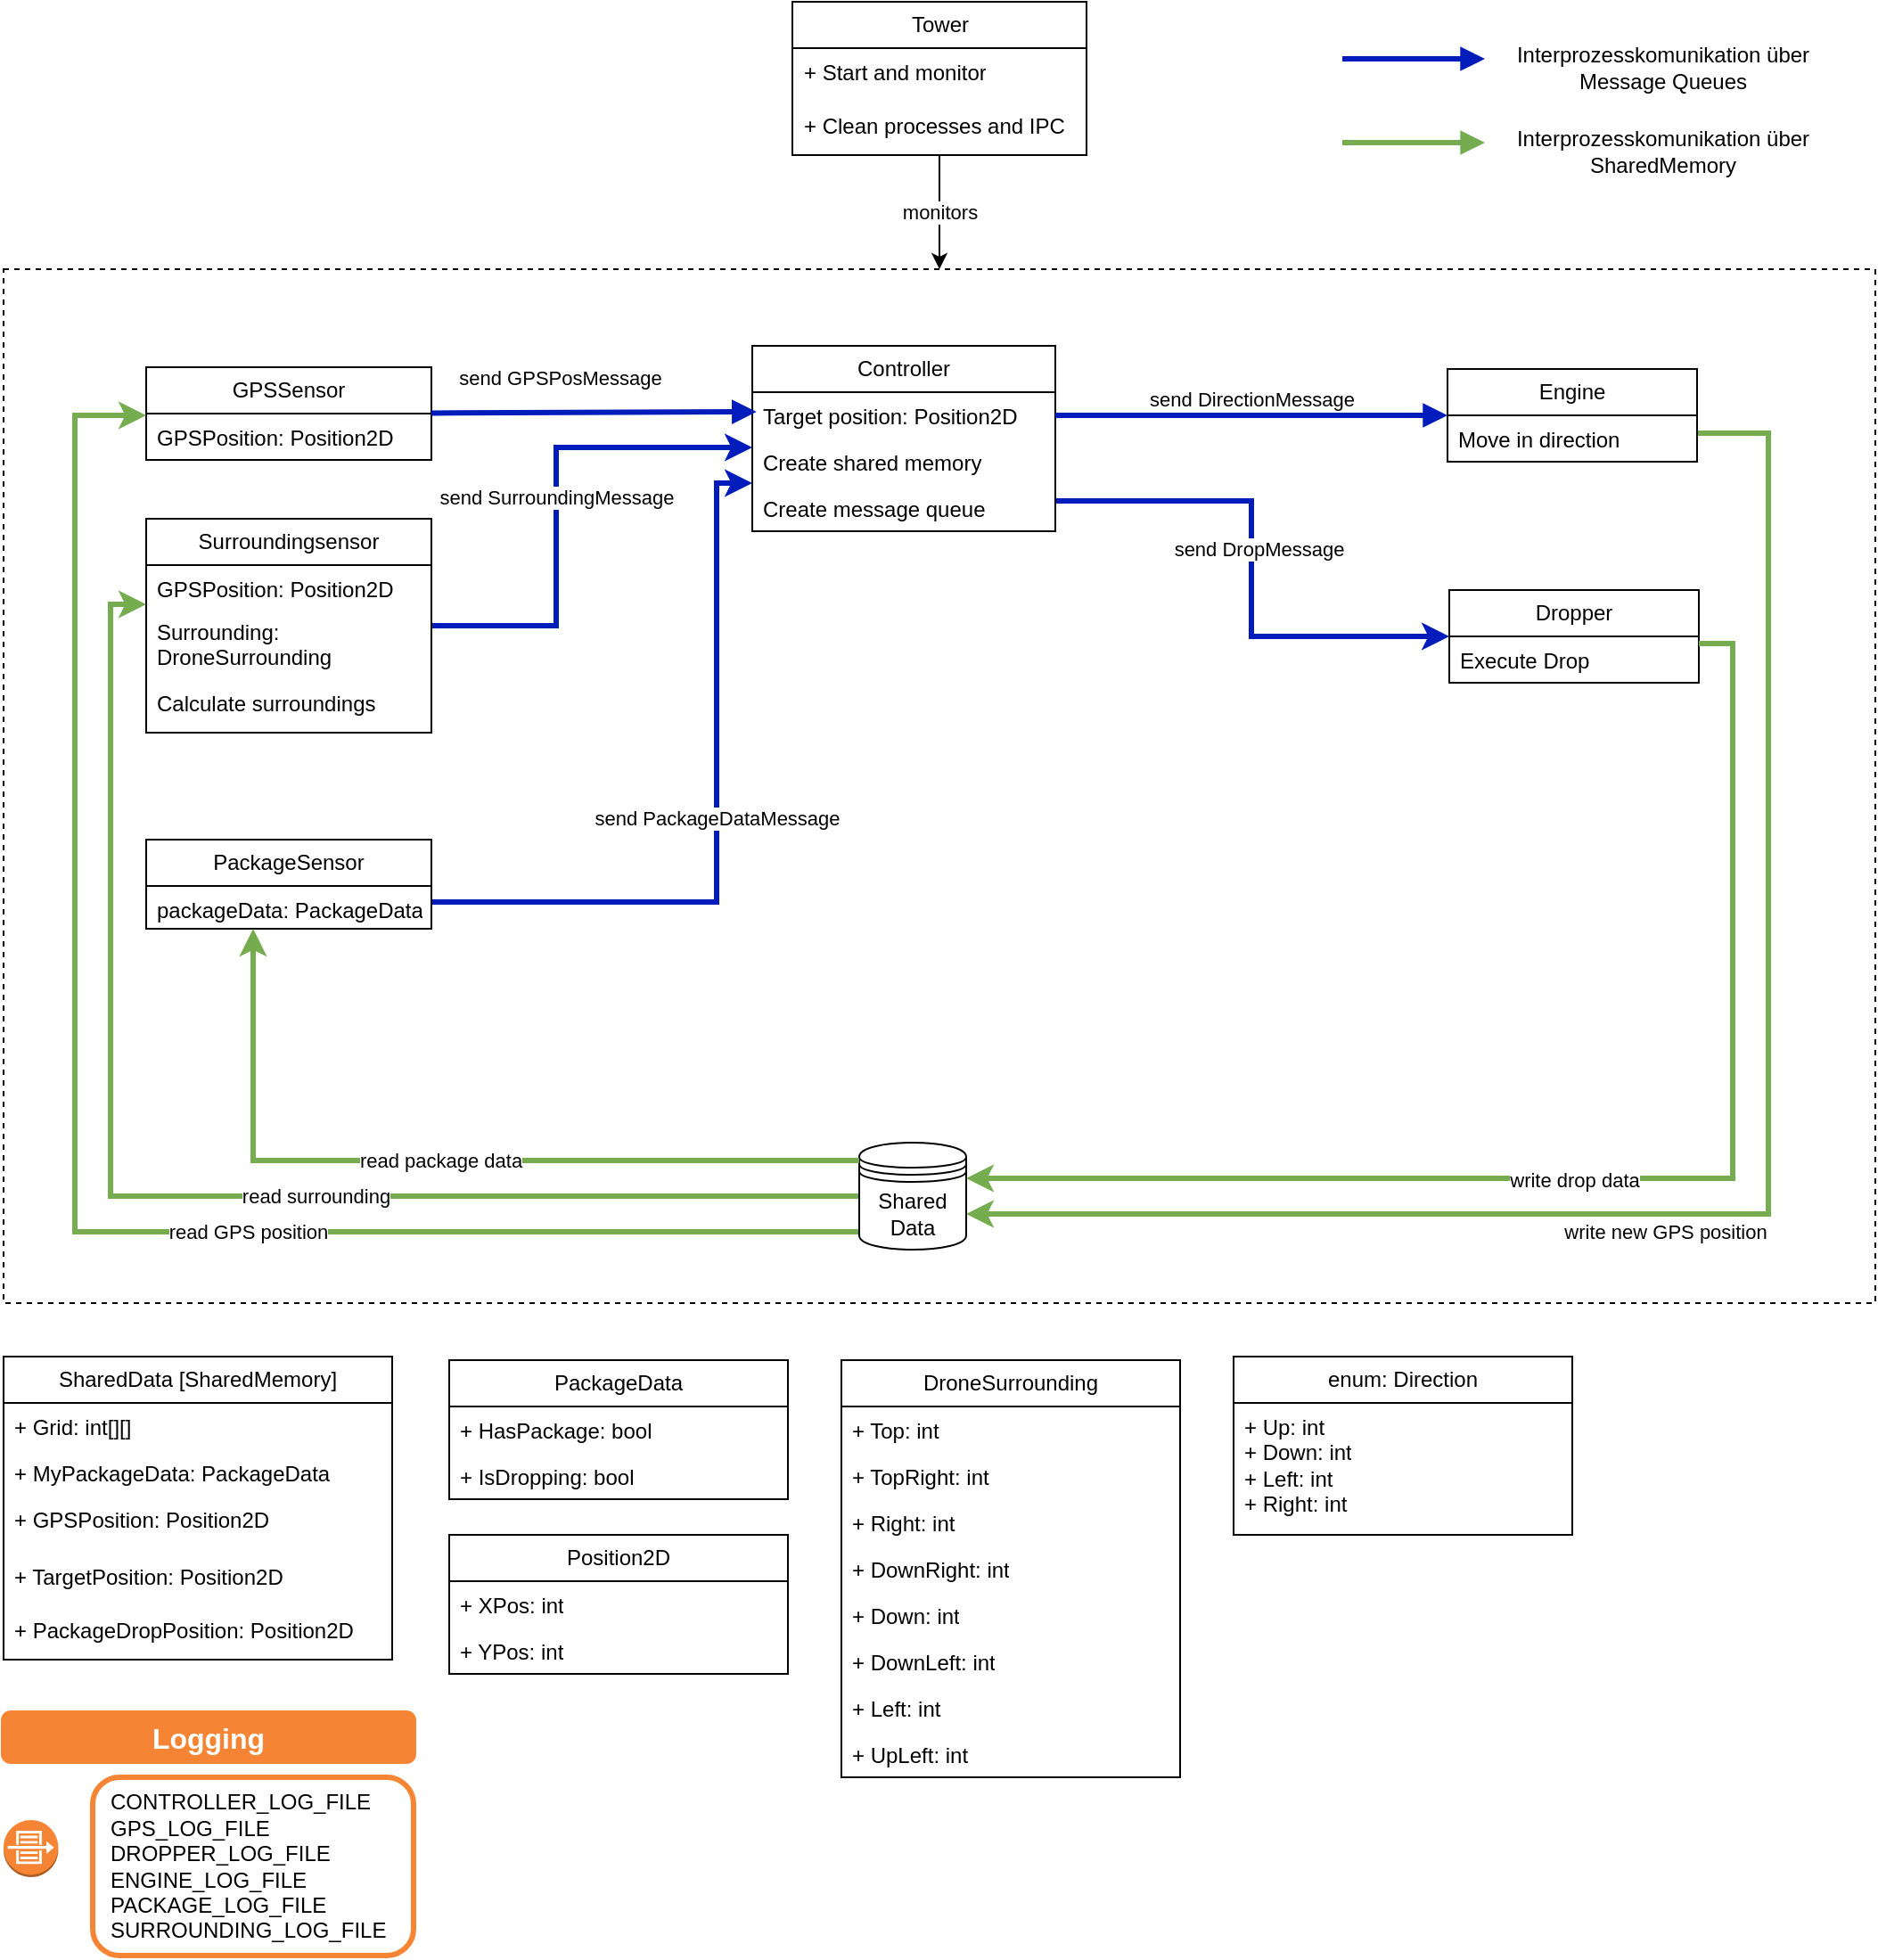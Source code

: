 <mxfile>
    <diagram name="Seite-1" id="uK9_VTooxn9uTFpsE9W-">
        <mxGraphModel dx="1769" dy="768" grid="1" gridSize="10" guides="1" tooltips="1" connect="1" arrows="1" fold="1" page="1" pageScale="1" pageWidth="1169" pageHeight="1654" math="0" shadow="0">
            <root>
                <mxCell id="0"/>
                <mxCell id="1" parent="0"/>
                <mxCell id="3mQXkVAzB7dy_7FPCYIS-32" value="" style="rounded=0;whiteSpace=wrap;html=1;fillColor=none;dashed=1;movable=0;resizable=0;rotatable=0;deletable=0;editable=0;locked=1;connectable=0;" parent="1" vertex="1">
                    <mxGeometry x="60" y="560" width="1050" height="580" as="geometry"/>
                </mxCell>
                <mxCell id="3mQXkVAzB7dy_7FPCYIS-1" value="GPSSensor" style="swimlane;fontStyle=0;childLayout=stackLayout;horizontal=1;startSize=26;fillColor=none;horizontalStack=0;resizeParent=1;resizeParentMax=0;resizeLast=0;collapsible=1;marginBottom=0;whiteSpace=wrap;html=1;" parent="1" vertex="1">
                    <mxGeometry x="140" y="615" width="160" height="52" as="geometry"/>
                </mxCell>
                <mxCell id="3mQXkVAzB7dy_7FPCYIS-2" value="GPSPosition: Position2D" style="text;strokeColor=none;fillColor=none;align=left;verticalAlign=top;spacingLeft=4;spacingRight=4;overflow=hidden;rotatable=0;points=[[0,0.5],[1,0.5]];portConstraint=eastwest;whiteSpace=wrap;html=1;" parent="3mQXkVAzB7dy_7FPCYIS-1" vertex="1">
                    <mxGeometry y="26" width="160" height="26" as="geometry"/>
                </mxCell>
                <mxCell id="3mQXkVAzB7dy_7FPCYIS-90" style="edgeStyle=orthogonalEdgeStyle;rounded=0;orthogonalLoop=1;jettySize=auto;html=1;strokeWidth=3;fillColor=#0050ef;strokeColor=#001DBC;" parent="1" source="3mQXkVAzB7dy_7FPCYIS-5" target="3mQXkVAzB7dy_7FPCYIS-21" edge="1">
                    <mxGeometry relative="1" as="geometry">
                        <Array as="points">
                            <mxPoint x="760" y="690"/>
                            <mxPoint x="760" y="766"/>
                        </Array>
                    </mxGeometry>
                </mxCell>
                <mxCell id="4" value="send DropMessage" style="edgeLabel;html=1;align=center;verticalAlign=middle;resizable=0;points=[];" vertex="1" connectable="0" parent="3mQXkVAzB7dy_7FPCYIS-90">
                    <mxGeometry x="-0.079" y="4" relative="1" as="geometry">
                        <mxPoint as="offset"/>
                    </mxGeometry>
                </mxCell>
                <mxCell id="3mQXkVAzB7dy_7FPCYIS-5" value="Controller" style="swimlane;fontStyle=0;childLayout=stackLayout;horizontal=1;startSize=26;fillColor=none;horizontalStack=0;resizeParent=1;resizeParentMax=0;resizeLast=0;collapsible=1;marginBottom=0;whiteSpace=wrap;html=1;" parent="1" vertex="1">
                    <mxGeometry x="480" y="603" width="170" height="104" as="geometry"/>
                </mxCell>
                <mxCell id="3mQXkVAzB7dy_7FPCYIS-8" value="Target position: Position2D" style="text;strokeColor=none;fillColor=none;align=left;verticalAlign=top;spacingLeft=4;spacingRight=4;overflow=hidden;rotatable=0;points=[[0,0.5],[1,0.5]];portConstraint=eastwest;whiteSpace=wrap;html=1;" parent="3mQXkVAzB7dy_7FPCYIS-5" vertex="1">
                    <mxGeometry y="26" width="170" height="26" as="geometry"/>
                </mxCell>
                <mxCell id="15" value="Create shared memory" style="text;strokeColor=none;fillColor=none;align=left;verticalAlign=top;spacingLeft=4;spacingRight=4;overflow=hidden;rotatable=0;points=[[0,0.5],[1,0.5]];portConstraint=eastwest;whiteSpace=wrap;html=1;" vertex="1" parent="3mQXkVAzB7dy_7FPCYIS-5">
                    <mxGeometry y="52" width="170" height="26" as="geometry"/>
                </mxCell>
                <mxCell id="3mQXkVAzB7dy_7FPCYIS-93" value="Create message queue" style="text;strokeColor=none;fillColor=none;align=left;verticalAlign=top;spacingLeft=4;spacingRight=4;overflow=hidden;rotatable=0;points=[[0,0.5],[1,0.5]];portConstraint=eastwest;whiteSpace=wrap;html=1;" parent="3mQXkVAzB7dy_7FPCYIS-5" vertex="1">
                    <mxGeometry y="78" width="170" height="26" as="geometry"/>
                </mxCell>
                <mxCell id="3mQXkVAzB7dy_7FPCYIS-50" value="write new GPS position" style="edgeStyle=orthogonalEdgeStyle;rounded=0;orthogonalLoop=1;jettySize=auto;html=1;strokeColor=#75ac50;fillColor=#d5e8d4;strokeWidth=3;" parent="1" source="3mQXkVAzB7dy_7FPCYIS-9" edge="1">
                    <mxGeometry x="0.156" y="10" relative="1" as="geometry">
                        <mxPoint x="600" y="1090" as="targetPoint"/>
                        <Array as="points">
                            <mxPoint x="1050" y="652"/>
                            <mxPoint x="1050" y="1090"/>
                        </Array>
                        <mxPoint as="offset"/>
                    </mxGeometry>
                </mxCell>
                <mxCell id="3mQXkVAzB7dy_7FPCYIS-9" value="Engine" style="swimlane;fontStyle=0;childLayout=stackLayout;horizontal=1;startSize=26;fillColor=none;horizontalStack=0;resizeParent=1;resizeParentMax=0;resizeLast=0;collapsible=1;marginBottom=0;whiteSpace=wrap;html=1;" parent="1" vertex="1">
                    <mxGeometry x="870" y="616" width="140" height="52" as="geometry"/>
                </mxCell>
                <mxCell id="3mQXkVAzB7dy_7FPCYIS-10" value="Move in direction" style="text;strokeColor=none;fillColor=none;align=left;verticalAlign=top;spacingLeft=4;spacingRight=4;overflow=hidden;rotatable=0;points=[[0,0.5],[1,0.5]];portConstraint=eastwest;whiteSpace=wrap;html=1;" parent="3mQXkVAzB7dy_7FPCYIS-9" vertex="1">
                    <mxGeometry y="26" width="140" height="26" as="geometry"/>
                </mxCell>
                <mxCell id="3mQXkVAzB7dy_7FPCYIS-13" value="send GPSPosMessage" style="html=1;verticalAlign=bottom;endArrow=block;curved=0;rounded=0;fillColor=#0050ef;strokeColor=#001DBC;strokeWidth=3;entryX=0.014;entryY=0.423;entryDx=0;entryDy=0;entryPerimeter=0;" parent="1" source="3mQXkVAzB7dy_7FPCYIS-1" target="3mQXkVAzB7dy_7FPCYIS-8" edge="1">
                    <mxGeometry x="-0.212" y="10" width="80" relative="1" as="geometry">
                        <mxPoint x="350" y="653" as="sourcePoint"/>
                        <mxPoint x="430" y="653" as="targetPoint"/>
                        <mxPoint as="offset"/>
                    </mxGeometry>
                </mxCell>
                <mxCell id="3mQXkVAzB7dy_7FPCYIS-14" value="send DirectionMessage" style="html=1;verticalAlign=bottom;endArrow=block;curved=0;rounded=0;fillColor=#0050ef;strokeColor=#001DBC;strokeWidth=3;exitX=1;exitY=0.5;exitDx=0;exitDy=0;" parent="1" source="3mQXkVAzB7dy_7FPCYIS-8" target="3mQXkVAzB7dy_7FPCYIS-9" edge="1">
                    <mxGeometry x="-0.001" width="80" relative="1" as="geometry">
                        <mxPoint x="680" y="653" as="sourcePoint"/>
                        <mxPoint x="800" y="653" as="targetPoint"/>
                        <mxPoint as="offset"/>
                    </mxGeometry>
                </mxCell>
                <mxCell id="3mQXkVAzB7dy_7FPCYIS-85" value="send&amp;nbsp;SurroundingMessage" style="edgeStyle=orthogonalEdgeStyle;rounded=0;orthogonalLoop=1;jettySize=auto;html=1;fillColor=#0050ef;strokeColor=#001DBC;strokeWidth=3;" parent="1" edge="1" source="3mQXkVAzB7dy_7FPCYIS-16">
                    <mxGeometry x="0.016" relative="1" as="geometry">
                        <mxPoint x="480" y="660" as="targetPoint"/>
                        <mxPoint x="300" y="785.034" as="sourcePoint"/>
                        <Array as="points">
                            <mxPoint x="370" y="760"/>
                            <mxPoint x="370" y="660"/>
                        </Array>
                        <mxPoint as="offset"/>
                    </mxGeometry>
                </mxCell>
                <mxCell id="3mQXkVAzB7dy_7FPCYIS-16" value="Surroundingsensor" style="swimlane;fontStyle=0;childLayout=stackLayout;horizontal=1;startSize=26;fillColor=none;horizontalStack=0;resizeParent=1;resizeParentMax=0;resizeLast=0;collapsible=1;marginBottom=0;whiteSpace=wrap;html=1;" parent="1" vertex="1">
                    <mxGeometry x="140" y="700" width="160" height="120" as="geometry"/>
                </mxCell>
                <mxCell id="3mQXkVAzB7dy_7FPCYIS-17" value="GPSPosition: Position2D" style="text;strokeColor=none;fillColor=none;align=left;verticalAlign=top;spacingLeft=4;spacingRight=4;overflow=hidden;rotatable=0;points=[[0,0.5],[1,0.5]];portConstraint=eastwest;whiteSpace=wrap;html=1;" parent="3mQXkVAzB7dy_7FPCYIS-16" vertex="1">
                    <mxGeometry y="26" width="160" height="24" as="geometry"/>
                </mxCell>
                <mxCell id="3mQXkVAzB7dy_7FPCYIS-95" value="Surrounding: DroneSurrounding" style="text;strokeColor=none;fillColor=none;align=left;verticalAlign=top;spacingLeft=4;spacingRight=4;overflow=hidden;rotatable=0;points=[[0,0.5],[1,0.5]];portConstraint=eastwest;whiteSpace=wrap;html=1;" parent="3mQXkVAzB7dy_7FPCYIS-16" vertex="1">
                    <mxGeometry y="50" width="160" height="40" as="geometry"/>
                </mxCell>
                <mxCell id="3mQXkVAzB7dy_7FPCYIS-94" value="Calculate surroundings" style="text;strokeColor=none;fillColor=none;align=left;verticalAlign=top;spacingLeft=4;spacingRight=4;overflow=hidden;rotatable=0;points=[[0,0.5],[1,0.5]];portConstraint=eastwest;whiteSpace=wrap;html=1;" parent="3mQXkVAzB7dy_7FPCYIS-16" vertex="1">
                    <mxGeometry y="90" width="160" height="30" as="geometry"/>
                </mxCell>
                <mxCell id="3mQXkVAzB7dy_7FPCYIS-21" value="Dropper" style="swimlane;fontStyle=0;childLayout=stackLayout;horizontal=1;startSize=26;fillColor=none;horizontalStack=0;resizeParent=1;resizeParentMax=0;resizeLast=0;collapsible=1;marginBottom=0;whiteSpace=wrap;html=1;" parent="1" vertex="1">
                    <mxGeometry x="871" y="740" width="140" height="52" as="geometry"/>
                </mxCell>
                <mxCell id="3mQXkVAzB7dy_7FPCYIS-22" value="Execute Drop" style="text;strokeColor=none;fillColor=none;align=left;verticalAlign=top;spacingLeft=4;spacingRight=4;overflow=hidden;rotatable=0;points=[[0,0.5],[1,0.5]];portConstraint=eastwest;whiteSpace=wrap;html=1;" parent="3mQXkVAzB7dy_7FPCYIS-21" vertex="1">
                    <mxGeometry y="26" width="140" height="26" as="geometry"/>
                </mxCell>
                <mxCell id="3mQXkVAzB7dy_7FPCYIS-35" value="monitors" style="edgeStyle=orthogonalEdgeStyle;rounded=0;orthogonalLoop=1;jettySize=auto;html=1;" parent="1" source="3mQXkVAzB7dy_7FPCYIS-28" target="3mQXkVAzB7dy_7FPCYIS-32" edge="1">
                    <mxGeometry relative="1" as="geometry"/>
                </mxCell>
                <mxCell id="3mQXkVAzB7dy_7FPCYIS-28" value="Tower" style="swimlane;fontStyle=0;childLayout=stackLayout;horizontal=1;startSize=26;fillColor=none;horizontalStack=0;resizeParent=1;resizeParentMax=0;resizeLast=0;collapsible=1;marginBottom=0;whiteSpace=wrap;html=1;" parent="1" vertex="1">
                    <mxGeometry x="502.5" y="410" width="165" height="86" as="geometry"/>
                </mxCell>
                <mxCell id="3mQXkVAzB7dy_7FPCYIS-29" value="+ Start and monitor" style="text;strokeColor=none;fillColor=none;align=left;verticalAlign=top;spacingLeft=4;spacingRight=4;overflow=hidden;rotatable=0;points=[[0,0.5],[1,0.5]];portConstraint=eastwest;whiteSpace=wrap;html=1;" parent="3mQXkVAzB7dy_7FPCYIS-28" vertex="1">
                    <mxGeometry y="26" width="165" height="30" as="geometry"/>
                </mxCell>
                <mxCell id="9" value="+ Clean processes and IPC" style="text;strokeColor=none;fillColor=none;align=left;verticalAlign=top;spacingLeft=4;spacingRight=4;overflow=hidden;rotatable=0;points=[[0,0.5],[1,0.5]];portConstraint=eastwest;whiteSpace=wrap;html=1;" vertex="1" parent="3mQXkVAzB7dy_7FPCYIS-28">
                    <mxGeometry y="56" width="165" height="30" as="geometry"/>
                </mxCell>
                <mxCell id="3mQXkVAzB7dy_7FPCYIS-92" value="send PackageDataMessage" style="edgeStyle=orthogonalEdgeStyle;rounded=0;orthogonalLoop=1;jettySize=auto;html=1;fillColor=#0050ef;strokeColor=#001DBC;strokeWidth=3;" parent="1" source="3mQXkVAzB7dy_7FPCYIS-44" target="3mQXkVAzB7dy_7FPCYIS-5" edge="1">
                    <mxGeometry relative="1" as="geometry">
                        <Array as="points">
                            <mxPoint x="460" y="915"/>
                            <mxPoint x="460" y="680"/>
                        </Array>
                    </mxGeometry>
                </mxCell>
                <mxCell id="3mQXkVAzB7dy_7FPCYIS-44" value="PackageSensor" style="swimlane;fontStyle=0;childLayout=stackLayout;horizontal=1;startSize=26;fillColor=none;horizontalStack=0;resizeParent=1;resizeParentMax=0;resizeLast=0;collapsible=1;marginBottom=0;whiteSpace=wrap;html=1;" parent="1" vertex="1">
                    <mxGeometry x="140" y="880" width="160" height="50" as="geometry"/>
                </mxCell>
                <mxCell id="3mQXkVAzB7dy_7FPCYIS-45" value="packageData: PackageData" style="text;strokeColor=none;fillColor=none;align=left;verticalAlign=top;spacingLeft=4;spacingRight=4;overflow=hidden;rotatable=0;points=[[0,0.5],[1,0.5]];portConstraint=eastwest;whiteSpace=wrap;html=1;" parent="3mQXkVAzB7dy_7FPCYIS-44" vertex="1">
                    <mxGeometry y="26" width="160" height="24" as="geometry"/>
                </mxCell>
                <mxCell id="3mQXkVAzB7dy_7FPCYIS-66" value="read GPS position" style="edgeStyle=orthogonalEdgeStyle;rounded=0;orthogonalLoop=1;jettySize=auto;html=1;strokeWidth=3;strokeColor=#75ac50;" parent="1" source="3mQXkVAzB7dy_7FPCYIS-49" target="3mQXkVAzB7dy_7FPCYIS-1" edge="1">
                    <mxGeometry x="-0.269" relative="1" as="geometry">
                        <Array as="points">
                            <mxPoint x="100" y="1100"/>
                            <mxPoint x="100" y="642"/>
                        </Array>
                        <mxPoint as="offset"/>
                    </mxGeometry>
                </mxCell>
                <mxCell id="8SkCOh4IOLWyIi4F44io-1" style="edgeStyle=orthogonalEdgeStyle;rounded=0;orthogonalLoop=1;jettySize=auto;html=1;strokeWidth=3;strokeColor=#75ac50;" parent="1" source="3mQXkVAzB7dy_7FPCYIS-49" target="3mQXkVAzB7dy_7FPCYIS-16" edge="1">
                    <mxGeometry relative="1" as="geometry">
                        <Array as="points">
                            <mxPoint x="120" y="1080"/>
                            <mxPoint x="120" y="748"/>
                        </Array>
                    </mxGeometry>
                </mxCell>
                <mxCell id="8SkCOh4IOLWyIi4F44io-2" value="read surrounding" style="edgeLabel;html=1;align=center;verticalAlign=middle;resizable=0;points=[];" parent="8SkCOh4IOLWyIi4F44io-1" vertex="1" connectable="0">
                    <mxGeometry x="-0.208" y="2" relative="1" as="geometry">
                        <mxPoint y="-2" as="offset"/>
                    </mxGeometry>
                </mxCell>
                <mxCell id="3mQXkVAzB7dy_7FPCYIS-49" value="Shared&lt;br&gt;Data" style="shape=datastore;whiteSpace=wrap;html=1;" parent="1" vertex="1">
                    <mxGeometry x="540" y="1050" width="60" height="60" as="geometry"/>
                </mxCell>
                <mxCell id="3mQXkVAzB7dy_7FPCYIS-51" value="write drop data" style="edgeStyle=orthogonalEdgeStyle;rounded=0;orthogonalLoop=1;jettySize=auto;html=1;entryX=1;entryY=0.5;entryDx=0;entryDy=0;fillColor=#d5e8d4;strokeColor=#75ac50;strokeWidth=3;" parent="1" edge="1" source="3mQXkVAzB7dy_7FPCYIS-21">
                    <mxGeometry x="0.089" y="1" relative="1" as="geometry">
                        <mxPoint x="600" y="1070.97" as="targetPoint"/>
                        <mxPoint x="1010" y="770" as="sourcePoint"/>
                        <Array as="points">
                            <mxPoint x="1030" y="770"/>
                            <mxPoint x="1030" y="1070"/>
                            <mxPoint x="600" y="1070"/>
                        </Array>
                        <mxPoint as="offset"/>
                    </mxGeometry>
                </mxCell>
                <mxCell id="3mQXkVAzB7dy_7FPCYIS-56" value="SharedData [SharedMemory]" style="swimlane;fontStyle=0;childLayout=stackLayout;horizontal=1;startSize=26;fillColor=none;horizontalStack=0;resizeParent=1;resizeParentMax=0;resizeLast=0;collapsible=1;marginBottom=0;whiteSpace=wrap;html=1;" parent="1" vertex="1">
                    <mxGeometry x="60" y="1170" width="218" height="170" as="geometry"/>
                </mxCell>
                <mxCell id="3mQXkVAzB7dy_7FPCYIS-57" value="+ Grid: int[][]" style="text;strokeColor=none;fillColor=none;align=left;verticalAlign=top;spacingLeft=4;spacingRight=4;overflow=hidden;rotatable=0;points=[[0,0.5],[1,0.5]];portConstraint=eastwest;whiteSpace=wrap;html=1;" parent="3mQXkVAzB7dy_7FPCYIS-56" vertex="1">
                    <mxGeometry y="26" width="218" height="26" as="geometry"/>
                </mxCell>
                <mxCell id="3mQXkVAzB7dy_7FPCYIS-58" value="+ MyPackageData:&amp;nbsp;PackageData" style="text;strokeColor=none;fillColor=none;align=left;verticalAlign=top;spacingLeft=4;spacingRight=4;overflow=hidden;rotatable=0;points=[[0,0.5],[1,0.5]];portConstraint=eastwest;whiteSpace=wrap;html=1;" parent="3mQXkVAzB7dy_7FPCYIS-56" vertex="1">
                    <mxGeometry y="52" width="218" height="26" as="geometry"/>
                </mxCell>
                <mxCell id="3mQXkVAzB7dy_7FPCYIS-60" value="+ GPSPosition: Position2D" style="text;strokeColor=none;fillColor=none;align=left;verticalAlign=top;spacingLeft=4;spacingRight=4;overflow=hidden;rotatable=0;points=[[0,0.5],[1,0.5]];portConstraint=eastwest;whiteSpace=wrap;html=1;" parent="3mQXkVAzB7dy_7FPCYIS-56" vertex="1">
                    <mxGeometry y="78" width="218" height="32" as="geometry"/>
                </mxCell>
                <mxCell id="xxIIZKb4Ji2XY5TkMIyn-2" value="+ TargetPosition: Position2D" style="text;strokeColor=none;fillColor=none;align=left;verticalAlign=top;spacingLeft=4;spacingRight=4;overflow=hidden;rotatable=0;points=[[0,0.5],[1,0.5]];portConstraint=eastwest;whiteSpace=wrap;html=1;" parent="3mQXkVAzB7dy_7FPCYIS-56" vertex="1">
                    <mxGeometry y="110" width="218" height="30" as="geometry"/>
                </mxCell>
                <mxCell id="3" value="+ PackageDropPosition: Position2D" style="text;strokeColor=none;fillColor=none;align=left;verticalAlign=top;spacingLeft=4;spacingRight=4;overflow=hidden;rotatable=0;points=[[0,0.5],[1,0.5]];portConstraint=eastwest;whiteSpace=wrap;html=1;" vertex="1" parent="3mQXkVAzB7dy_7FPCYIS-56">
                    <mxGeometry y="140" width="218" height="30" as="geometry"/>
                </mxCell>
                <mxCell id="3mQXkVAzB7dy_7FPCYIS-61" value="&lt;span style=&quot;text-align: left;&quot;&gt;Position2D&lt;/span&gt;" style="swimlane;fontStyle=0;childLayout=stackLayout;horizontal=1;startSize=26;fillColor=none;horizontalStack=0;resizeParent=1;resizeParentMax=0;resizeLast=0;collapsible=1;marginBottom=0;whiteSpace=wrap;html=1;" parent="1" vertex="1">
                    <mxGeometry x="310" y="1270" width="190" height="78" as="geometry"/>
                </mxCell>
                <mxCell id="3mQXkVAzB7dy_7FPCYIS-62" value="+ XPos: int" style="text;strokeColor=none;fillColor=none;align=left;verticalAlign=top;spacingLeft=4;spacingRight=4;overflow=hidden;rotatable=0;points=[[0,0.5],[1,0.5]];portConstraint=eastwest;whiteSpace=wrap;html=1;" parent="3mQXkVAzB7dy_7FPCYIS-61" vertex="1">
                    <mxGeometry y="26" width="190" height="26" as="geometry"/>
                </mxCell>
                <mxCell id="3mQXkVAzB7dy_7FPCYIS-63" value="+ YPos: int" style="text;strokeColor=none;fillColor=none;align=left;verticalAlign=top;spacingLeft=4;spacingRight=4;overflow=hidden;rotatable=0;points=[[0,0.5],[1,0.5]];portConstraint=eastwest;whiteSpace=wrap;html=1;" parent="3mQXkVAzB7dy_7FPCYIS-61" vertex="1">
                    <mxGeometry y="52" width="190" height="26" as="geometry"/>
                </mxCell>
                <mxCell id="3mQXkVAzB7dy_7FPCYIS-68" value="liest Umgebung" style="edgeStyle=orthogonalEdgeStyle;rounded=0;orthogonalLoop=1;jettySize=auto;html=1;entryX=-0.002;entryY=0.295;entryDx=0;entryDy=0;entryPerimeter=0;" parent="1" source="3mQXkVAzB7dy_7FPCYIS-49" edge="1">
                    <mxGeometry relative="1" as="geometry">
                        <Array as="points">
                            <mxPoint x="120" y="1080"/>
                            <mxPoint x="120" y="800"/>
                        </Array>
                    </mxGeometry>
                </mxCell>
                <mxCell id="3mQXkVAzB7dy_7FPCYIS-69" value="read package data" style="edgeStyle=orthogonalEdgeStyle;rounded=0;orthogonalLoop=1;jettySize=auto;html=1;strokeWidth=3;strokeColor=#75ac50;" parent="1" source="3mQXkVAzB7dy_7FPCYIS-49" target="3mQXkVAzB7dy_7FPCYIS-44" edge="1">
                    <mxGeometry relative="1" as="geometry">
                        <Array as="points">
                            <mxPoint x="200" y="1060"/>
                        </Array>
                    </mxGeometry>
                </mxCell>
                <mxCell id="3mQXkVAzB7dy_7FPCYIS-70" value="DroneSurrounding" style="swimlane;fontStyle=0;childLayout=stackLayout;horizontal=1;startSize=26;fillColor=none;horizontalStack=0;resizeParent=1;resizeParentMax=0;resizeLast=0;collapsible=1;marginBottom=0;whiteSpace=wrap;html=1;" parent="1" vertex="1">
                    <mxGeometry x="530" y="1172" width="190" height="234" as="geometry"/>
                </mxCell>
                <mxCell id="3mQXkVAzB7dy_7FPCYIS-71" value="+ Top: int" style="text;strokeColor=none;fillColor=none;align=left;verticalAlign=top;spacingLeft=4;spacingRight=4;overflow=hidden;rotatable=0;points=[[0,0.5],[1,0.5]];portConstraint=eastwest;whiteSpace=wrap;html=1;" parent="3mQXkVAzB7dy_7FPCYIS-70" vertex="1">
                    <mxGeometry y="26" width="190" height="26" as="geometry"/>
                </mxCell>
                <mxCell id="3mQXkVAzB7dy_7FPCYIS-72" value="+ TopRight: int" style="text;strokeColor=none;fillColor=none;align=left;verticalAlign=top;spacingLeft=4;spacingRight=4;overflow=hidden;rotatable=0;points=[[0,0.5],[1,0.5]];portConstraint=eastwest;whiteSpace=wrap;html=1;" parent="3mQXkVAzB7dy_7FPCYIS-70" vertex="1">
                    <mxGeometry y="52" width="190" height="26" as="geometry"/>
                </mxCell>
                <mxCell id="3mQXkVAzB7dy_7FPCYIS-77" value="+ Right: int" style="text;strokeColor=none;fillColor=none;align=left;verticalAlign=top;spacingLeft=4;spacingRight=4;overflow=hidden;rotatable=0;points=[[0,0.5],[1,0.5]];portConstraint=eastwest;whiteSpace=wrap;html=1;" parent="3mQXkVAzB7dy_7FPCYIS-70" vertex="1">
                    <mxGeometry y="78" width="190" height="26" as="geometry"/>
                </mxCell>
                <mxCell id="3mQXkVAzB7dy_7FPCYIS-78" value="+ DownRight: int" style="text;strokeColor=none;fillColor=none;align=left;verticalAlign=top;spacingLeft=4;spacingRight=4;overflow=hidden;rotatable=0;points=[[0,0.5],[1,0.5]];portConstraint=eastwest;whiteSpace=wrap;html=1;" parent="3mQXkVAzB7dy_7FPCYIS-70" vertex="1">
                    <mxGeometry y="104" width="190" height="26" as="geometry"/>
                </mxCell>
                <mxCell id="3mQXkVAzB7dy_7FPCYIS-76" value="+ Down: int" style="text;strokeColor=none;fillColor=none;align=left;verticalAlign=top;spacingLeft=4;spacingRight=4;overflow=hidden;rotatable=0;points=[[0,0.5],[1,0.5]];portConstraint=eastwest;whiteSpace=wrap;html=1;" parent="3mQXkVAzB7dy_7FPCYIS-70" vertex="1">
                    <mxGeometry y="130" width="190" height="26" as="geometry"/>
                </mxCell>
                <mxCell id="3mQXkVAzB7dy_7FPCYIS-75" value="+ DownLeft: int" style="text;strokeColor=none;fillColor=none;align=left;verticalAlign=top;spacingLeft=4;spacingRight=4;overflow=hidden;rotatable=0;points=[[0,0.5],[1,0.5]];portConstraint=eastwest;whiteSpace=wrap;html=1;" parent="3mQXkVAzB7dy_7FPCYIS-70" vertex="1">
                    <mxGeometry y="156" width="190" height="26" as="geometry"/>
                </mxCell>
                <mxCell id="3mQXkVAzB7dy_7FPCYIS-74" value="+ Left: int" style="text;strokeColor=none;fillColor=none;align=left;verticalAlign=top;spacingLeft=4;spacingRight=4;overflow=hidden;rotatable=0;points=[[0,0.5],[1,0.5]];portConstraint=eastwest;whiteSpace=wrap;html=1;" parent="3mQXkVAzB7dy_7FPCYIS-70" vertex="1">
                    <mxGeometry y="182" width="190" height="26" as="geometry"/>
                </mxCell>
                <mxCell id="3mQXkVAzB7dy_7FPCYIS-73" value="+ UpLeft: int" style="text;strokeColor=none;fillColor=none;align=left;verticalAlign=top;spacingLeft=4;spacingRight=4;overflow=hidden;rotatable=0;points=[[0,0.5],[1,0.5]];portConstraint=eastwest;whiteSpace=wrap;html=1;" parent="3mQXkVAzB7dy_7FPCYIS-70" vertex="1">
                    <mxGeometry y="208" width="190" height="26" as="geometry"/>
                </mxCell>
                <mxCell id="3mQXkVAzB7dy_7FPCYIS-79" value="PackageData" style="swimlane;fontStyle=0;childLayout=stackLayout;horizontal=1;startSize=26;fillColor=none;horizontalStack=0;resizeParent=1;resizeParentMax=0;resizeLast=0;collapsible=1;marginBottom=0;whiteSpace=wrap;html=1;" parent="1" vertex="1">
                    <mxGeometry x="310" y="1172" width="190" height="78" as="geometry"/>
                </mxCell>
                <mxCell id="3mQXkVAzB7dy_7FPCYIS-81" value="+ HasPackage: bool" style="text;strokeColor=none;fillColor=none;align=left;verticalAlign=top;spacingLeft=4;spacingRight=4;overflow=hidden;rotatable=0;points=[[0,0.5],[1,0.5]];portConstraint=eastwest;whiteSpace=wrap;html=1;" parent="3mQXkVAzB7dy_7FPCYIS-79" vertex="1">
                    <mxGeometry y="26" width="190" height="26" as="geometry"/>
                </mxCell>
                <mxCell id="3mQXkVAzB7dy_7FPCYIS-82" value="+ IsDropping: bool" style="text;strokeColor=none;fillColor=none;align=left;verticalAlign=top;spacingLeft=4;spacingRight=4;overflow=hidden;rotatable=0;points=[[0,0.5],[1,0.5]];portConstraint=eastwest;whiteSpace=wrap;html=1;" parent="3mQXkVAzB7dy_7FPCYIS-79" vertex="1">
                    <mxGeometry y="52" width="190" height="26" as="geometry"/>
                </mxCell>
                <mxCell id="3mQXkVAzB7dy_7FPCYIS-86" value="enum: Direction" style="swimlane;fontStyle=0;childLayout=stackLayout;horizontal=1;startSize=26;fillColor=none;horizontalStack=0;resizeParent=1;resizeParentMax=0;resizeLast=0;collapsible=1;marginBottom=0;whiteSpace=wrap;html=1;" parent="1" vertex="1">
                    <mxGeometry x="750" y="1170" width="190" height="100" as="geometry"/>
                </mxCell>
                <mxCell id="3mQXkVAzB7dy_7FPCYIS-88" value="&lt;div&gt;+ Up: int&lt;br&gt;&lt;/div&gt;&lt;div&gt;+ Down: int&lt;br&gt;&lt;/div&gt;&lt;div&gt;+ Left: int&lt;br&gt;&lt;/div&gt;&lt;div&gt;+ Right: int&lt;br&gt;&lt;/div&gt;" style="text;strokeColor=none;fillColor=none;align=left;verticalAlign=top;spacingLeft=4;spacingRight=4;overflow=hidden;rotatable=0;points=[[0,0.5],[1,0.5]];portConstraint=eastwest;whiteSpace=wrap;html=1;" parent="3mQXkVAzB7dy_7FPCYIS-86" vertex="1">
                    <mxGeometry y="26" width="190" height="74" as="geometry"/>
                </mxCell>
                <mxCell id="5" value="" style="html=1;verticalAlign=bottom;endArrow=block;curved=0;rounded=0;fillColor=#0050ef;strokeColor=#001DBC;strokeWidth=3;" edge="1" parent="1">
                    <mxGeometry width="80" relative="1" as="geometry">
                        <mxPoint x="811" y="442.0" as="sourcePoint"/>
                        <mxPoint x="891" y="442" as="targetPoint"/>
                    </mxGeometry>
                </mxCell>
                <mxCell id="6" value="Interprozesskomunikation über Message Queues" style="text;html=1;strokeColor=none;fillColor=none;align=center;verticalAlign=middle;whiteSpace=wrap;rounded=0;" vertex="1" parent="1">
                    <mxGeometry x="901" y="432" width="180" height="30" as="geometry"/>
                </mxCell>
                <mxCell id="7" value="" style="html=1;verticalAlign=bottom;endArrow=block;curved=0;rounded=0;fillColor=#60a917;strokeColor=#75ac50;strokeWidth=3;" edge="1" parent="1">
                    <mxGeometry width="80" relative="1" as="geometry">
                        <mxPoint x="811" y="489" as="sourcePoint"/>
                        <mxPoint x="891" y="489" as="targetPoint"/>
                    </mxGeometry>
                </mxCell>
                <mxCell id="8" value="Interprozesskomunikation über SharedMemory" style="text;html=1;strokeColor=none;fillColor=none;align=center;verticalAlign=middle;whiteSpace=wrap;rounded=0;" vertex="1" parent="1">
                    <mxGeometry x="901" y="479" width="180" height="30" as="geometry"/>
                </mxCell>
                <mxCell id="11" value="" style="outlineConnect=0;dashed=0;verticalLabelPosition=bottom;verticalAlign=top;align=center;html=1;shape=mxgraph.aws3.flow_logs;fillColor=#F58534;gradientColor=none;" vertex="1" parent="1">
                    <mxGeometry x="60" y="1430" width="30.67" height="32" as="geometry"/>
                </mxCell>
                <mxCell id="13" value="&lt;div&gt;CONTROLLER_LOG_FILE&lt;/div&gt;&lt;div&gt;GPS_LOG_FILE&lt;/div&gt;&lt;div&gt;DROPPER_LOG_FILE&lt;/div&gt;&lt;div&gt;ENGINE_LOG_FILE&lt;/div&gt;&lt;div&gt;PACKAGE_LOG_FILE&lt;/div&gt;&lt;div&gt;SURROUNDING_LOG_FILE&lt;/div&gt;" style="rounded=1;whiteSpace=wrap;html=1;align=left;strokeColor=#f58534;strokeWidth=3;verticalAlign=middle;spacing=10;" vertex="1" parent="1">
                    <mxGeometry x="110" y="1406" width="180" height="100" as="geometry"/>
                </mxCell>
                <mxCell id="14" value="&lt;font style=&quot;font-size: 16px;&quot; color=&quot;#ffffff&quot;&gt;&lt;b&gt;Logging&lt;/b&gt;&lt;/font&gt;" style="rounded=1;whiteSpace=wrap;html=1;strokeColor=#f58534;strokeWidth=3;fillColor=#f58534;glass=0;shadow=0;" vertex="1" parent="1">
                    <mxGeometry x="60" y="1370" width="230" height="27" as="geometry"/>
                </mxCell>
            </root>
        </mxGraphModel>
    </diagram>
</mxfile>